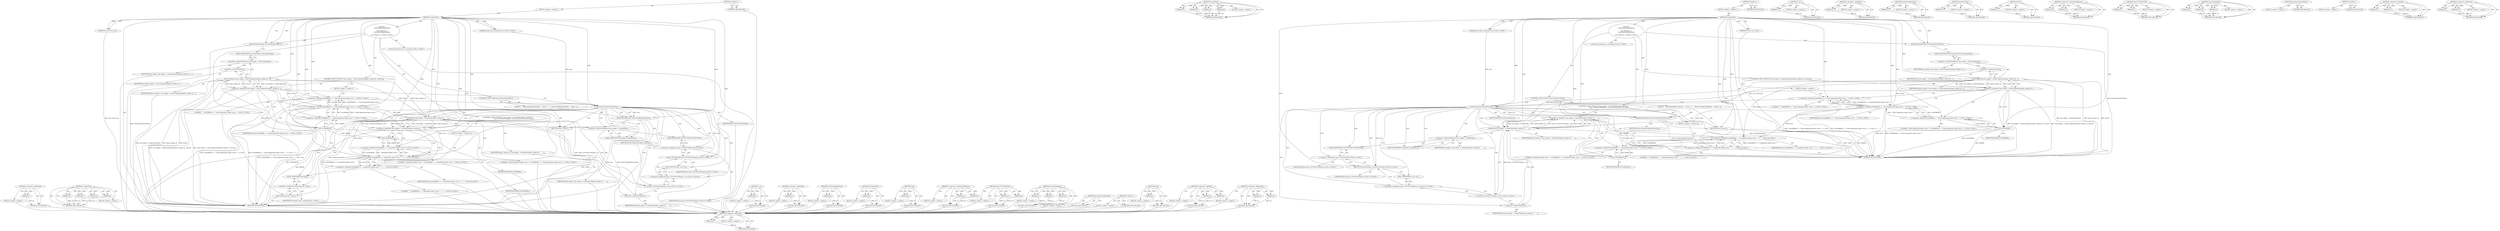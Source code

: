 digraph "&lt;operator&gt;.fieldAccess" {
vulnerable_110 [label=<(METHOD,&lt;operator&gt;.addressOf)>];
vulnerable_111 [label=<(PARAM,p1)>];
vulnerable_112 [label=<(BLOCK,&lt;empty&gt;,&lt;empty&gt;)>];
vulnerable_113 [label=<(METHOD_RETURN,ANY)>];
vulnerable_131 [label=<(METHOD,CommitText)>];
vulnerable_132 [label=<(PARAM,p1)>];
vulnerable_133 [label=<(PARAM,p2)>];
vulnerable_134 [label=<(PARAM,p3)>];
vulnerable_135 [label=<(PARAM,p4)>];
vulnerable_136 [label=<(BLOCK,&lt;empty&gt;,&lt;empty&gt;)>];
vulnerable_137 [label=<(METHOD_RETURN,ANY)>];
vulnerable_6 [label=<(METHOD,&lt;global&gt;)<SUB>1</SUB>>];
vulnerable_7 [label=<(BLOCK,&lt;empty&gt;,&lt;empty&gt;)<SUB>1</SUB>>];
vulnerable_8 [label=<(METHOD,CommitText)<SUB>1</SUB>>];
vulnerable_9 [label="<(PARAM,const base::string16&amp; text)<SUB>1</SUB>>"];
vulnerable_10 [label=<(PARAM,int new_cursor_pos)<SUB>2</SUB>>];
vulnerable_11 [label="<(BLOCK,{
  StartStateUpdateTimer();

  std::string err...,{
  StartStateUpdateTimer();

  std::string err...)<SUB>2</SUB>>"];
vulnerable_12 [label=<(StartStateUpdateTimer,StartStateUpdateTimer())<SUB>3</SUB>>];
vulnerable_13 [label="<(LOCAL,std.string error: std.string)<SUB>5</SUB>>"];
vulnerable_14 [label=<(CONTROL_STRUCTURE,IF,if (!ime_engine_-&gt;ClearComposition(input_context_id_, &amp;error)))<SUB>6</SUB>>];
vulnerable_15 [label=<(&lt;operator&gt;.logicalNot,!ime_engine_-&gt;ClearComposition(input_context_id...)<SUB>6</SUB>>];
vulnerable_16 [label=<(ClearComposition,ime_engine_-&gt;ClearComposition(input_context_id_...)<SUB>6</SUB>>];
vulnerable_17 [label=<(&lt;operator&gt;.indirectFieldAccess,ime_engine_-&gt;ClearComposition)<SUB>6</SUB>>];
vulnerable_18 [label=<(IDENTIFIER,ime_engine_,ime_engine_-&gt;ClearComposition(input_context_id_...)<SUB>6</SUB>>];
vulnerable_19 [label=<(FIELD_IDENTIFIER,ClearComposition,ClearComposition)<SUB>6</SUB>>];
vulnerable_20 [label=<(IDENTIFIER,input_context_id_,ime_engine_-&gt;ClearComposition(input_context_id_...)<SUB>6</SUB>>];
vulnerable_21 [label=<(&lt;operator&gt;.addressOf,&amp;error)<SUB>6</SUB>>];
vulnerable_22 [label=<(IDENTIFIER,error,ime_engine_-&gt;ClearComposition(input_context_id_...)<SUB>6</SUB>>];
vulnerable_23 [label=<(BLOCK,&lt;empty&gt;,&lt;empty&gt;)<SUB>7</SUB>>];
vulnerable_24 [label="<(&lt;operator&gt;.shiftLeft,LOG(ERROR) &lt;&lt; &quot;ClearComposition failed: error=\...)<SUB>7</SUB>>"];
vulnerable_25 [label="<(&lt;operator&gt;.shiftLeft,LOG(ERROR) &lt;&lt; &quot;ClearComposition failed: error=\...)<SUB>7</SUB>>"];
vulnerable_26 [label="<(&lt;operator&gt;.shiftLeft,LOG(ERROR) &lt;&lt; &quot;ClearComposition failed: error=\&quot;&quot;)<SUB>7</SUB>>"];
vulnerable_27 [label=<(LOG,LOG(ERROR))<SUB>7</SUB>>];
vulnerable_28 [label=<(IDENTIFIER,ERROR,LOG(ERROR))<SUB>7</SUB>>];
vulnerable_29 [label="<(LITERAL,&quot;ClearComposition failed: error=\&quot;&quot;,LOG(ERROR) &lt;&lt; &quot;ClearComposition failed: error=\&quot;&quot;)<SUB>7</SUB>>"];
vulnerable_30 [label="<(IDENTIFIER,error,LOG(ERROR) &lt;&lt; &quot;ClearComposition failed: error=\...)<SUB>7</SUB>>"];
vulnerable_31 [label="<(LITERAL,&quot;\&quot;&quot;,LOG(ERROR) &lt;&lt; &quot;ClearComposition failed: error=\...)<SUB>7</SUB>>"];
vulnerable_32 [label=<(CONTROL_STRUCTURE,IF,if (IsControlChar(text)))<SUB>9</SUB>>];
vulnerable_33 [label=<(IsControlChar,IsControlChar(text))<SUB>9</SUB>>];
vulnerable_34 [label=<(IDENTIFIER,text,IsControlChar(text))<SUB>9</SUB>>];
vulnerable_35 [label=<(BLOCK,{
    SendControlKeyEvent(text);
    return;
  },{
    SendControlKeyEvent(text);
    return;
  })<SUB>9</SUB>>];
vulnerable_36 [label=<(SendControlKeyEvent,SendControlKeyEvent(text))<SUB>10</SUB>>];
vulnerable_37 [label=<(IDENTIFIER,text,SendControlKeyEvent(text))<SUB>10</SUB>>];
vulnerable_38 [label=<(RETURN,return;,return;)<SUB>11</SUB>>];
vulnerable_39 [label="<(CONTROL_STRUCTURE,IF,if (!ime_engine_-&gt;CommitText(input_context_id_,
                                base::UTF16ToUTF8(text).c_str(), &amp;error)))<SUB>14</SUB>>"];
vulnerable_40 [label=<(&lt;operator&gt;.logicalNot,!ime_engine_-&gt;CommitText(input_context_id_,
   ...)<SUB>14</SUB>>];
vulnerable_41 [label=<(CommitText,ime_engine_-&gt;CommitText(input_context_id_,
    ...)<SUB>14</SUB>>];
vulnerable_42 [label=<(&lt;operator&gt;.indirectFieldAccess,ime_engine_-&gt;CommitText)<SUB>14</SUB>>];
vulnerable_43 [label=<(IDENTIFIER,ime_engine_,ime_engine_-&gt;CommitText(input_context_id_,
    ...)<SUB>14</SUB>>];
vulnerable_44 [label=<(FIELD_IDENTIFIER,CommitText,CommitText)<SUB>14</SUB>>];
vulnerable_45 [label=<(IDENTIFIER,input_context_id_,ime_engine_-&gt;CommitText(input_context_id_,
    ...)<SUB>14</SUB>>];
vulnerable_46 [label="<(c_str,base::UTF16ToUTF8(text).c_str())<SUB>15</SUB>>"];
vulnerable_47 [label="<(&lt;operator&gt;.fieldAccess,base::UTF16ToUTF8(text).c_str)<SUB>15</SUB>>"];
vulnerable_48 [label="<(base.UTF16ToUTF8,base::UTF16ToUTF8(text))<SUB>15</SUB>>"];
vulnerable_49 [label="<(&lt;operator&gt;.fieldAccess,base::UTF16ToUTF8)<SUB>15</SUB>>"];
vulnerable_50 [label="<(IDENTIFIER,base,base::UTF16ToUTF8(text))<SUB>15</SUB>>"];
vulnerable_51 [label=<(FIELD_IDENTIFIER,UTF16ToUTF8,UTF16ToUTF8)<SUB>15</SUB>>];
vulnerable_52 [label="<(IDENTIFIER,text,base::UTF16ToUTF8(text))<SUB>15</SUB>>"];
vulnerable_53 [label=<(FIELD_IDENTIFIER,c_str,c_str)<SUB>15</SUB>>];
vulnerable_54 [label=<(&lt;operator&gt;.addressOf,&amp;error)<SUB>15</SUB>>];
vulnerable_55 [label=<(IDENTIFIER,error,ime_engine_-&gt;CommitText(input_context_id_,
    ...)<SUB>15</SUB>>];
vulnerable_56 [label=<(BLOCK,&lt;empty&gt;,&lt;empty&gt;)<SUB>16</SUB>>];
vulnerable_57 [label="<(&lt;operator&gt;.shiftLeft,LOG(ERROR) &lt;&lt; &quot;CommitText failed: error=\&quot;&quot; &lt;&lt; ...)<SUB>16</SUB>>"];
vulnerable_58 [label="<(&lt;operator&gt;.shiftLeft,LOG(ERROR) &lt;&lt; &quot;CommitText failed: error=\&quot;&quot; &lt;&lt; ...)<SUB>16</SUB>>"];
vulnerable_59 [label="<(&lt;operator&gt;.shiftLeft,LOG(ERROR) &lt;&lt; &quot;CommitText failed: error=\&quot;&quot;)<SUB>16</SUB>>"];
vulnerable_60 [label=<(LOG,LOG(ERROR))<SUB>16</SUB>>];
vulnerable_61 [label=<(IDENTIFIER,ERROR,LOG(ERROR))<SUB>16</SUB>>];
vulnerable_62 [label="<(LITERAL,&quot;CommitText failed: error=\&quot;&quot;,LOG(ERROR) &lt;&lt; &quot;CommitText failed: error=\&quot;&quot;)<SUB>16</SUB>>"];
vulnerable_63 [label="<(IDENTIFIER,error,LOG(ERROR) &lt;&lt; &quot;CommitText failed: error=\&quot;&quot; &lt;&lt; ...)<SUB>16</SUB>>"];
vulnerable_64 [label="<(LITERAL,&quot;\&quot;&quot;,LOG(ERROR) &lt;&lt; &quot;CommitText failed: error=\&quot;&quot; &lt;&lt; ...)<SUB>16</SUB>>"];
vulnerable_65 [label=<(METHOD_RETURN,void)<SUB>1</SUB>>];
vulnerable_67 [label=<(METHOD_RETURN,ANY)<SUB>1</SUB>>];
vulnerable_138 [label=<(METHOD,c_str)>];
vulnerable_139 [label=<(PARAM,p1)>];
vulnerable_140 [label=<(BLOCK,&lt;empty&gt;,&lt;empty&gt;)>];
vulnerable_141 [label=<(METHOD_RETURN,ANY)>];
vulnerable_95 [label=<(METHOD,&lt;operator&gt;.logicalNot)>];
vulnerable_96 [label=<(PARAM,p1)>];
vulnerable_97 [label=<(BLOCK,&lt;empty&gt;,&lt;empty&gt;)>];
vulnerable_98 [label=<(METHOD_RETURN,ANY)>];
vulnerable_127 [label=<(METHOD,SendControlKeyEvent)>];
vulnerable_128 [label=<(PARAM,p1)>];
vulnerable_129 [label=<(BLOCK,&lt;empty&gt;,&lt;empty&gt;)>];
vulnerable_130 [label=<(METHOD_RETURN,ANY)>];
vulnerable_123 [label=<(METHOD,IsControlChar)>];
vulnerable_124 [label=<(PARAM,p1)>];
vulnerable_125 [label=<(BLOCK,&lt;empty&gt;,&lt;empty&gt;)>];
vulnerable_126 [label=<(METHOD_RETURN,ANY)>];
vulnerable_119 [label=<(METHOD,LOG)>];
vulnerable_120 [label=<(PARAM,p1)>];
vulnerable_121 [label=<(BLOCK,&lt;empty&gt;,&lt;empty&gt;)>];
vulnerable_122 [label=<(METHOD_RETURN,ANY)>];
vulnerable_105 [label=<(METHOD,&lt;operator&gt;.indirectFieldAccess)>];
vulnerable_106 [label=<(PARAM,p1)>];
vulnerable_107 [label=<(PARAM,p2)>];
vulnerable_108 [label=<(BLOCK,&lt;empty&gt;,&lt;empty&gt;)>];
vulnerable_109 [label=<(METHOD_RETURN,ANY)>];
vulnerable_147 [label=<(METHOD,base.UTF16ToUTF8)>];
vulnerable_148 [label=<(PARAM,p1)>];
vulnerable_149 [label=<(PARAM,p2)>];
vulnerable_150 [label=<(BLOCK,&lt;empty&gt;,&lt;empty&gt;)>];
vulnerable_151 [label=<(METHOD_RETURN,ANY)>];
vulnerable_99 [label=<(METHOD,ClearComposition)>];
vulnerable_100 [label=<(PARAM,p1)>];
vulnerable_101 [label=<(PARAM,p2)>];
vulnerable_102 [label=<(PARAM,p3)>];
vulnerable_103 [label=<(BLOCK,&lt;empty&gt;,&lt;empty&gt;)>];
vulnerable_104 [label=<(METHOD_RETURN,ANY)>];
vulnerable_92 [label=<(METHOD,StartStateUpdateTimer)>];
vulnerable_93 [label=<(BLOCK,&lt;empty&gt;,&lt;empty&gt;)>];
vulnerable_94 [label=<(METHOD_RETURN,ANY)>];
vulnerable_86 [label=<(METHOD,&lt;global&gt;)<SUB>1</SUB>>];
vulnerable_87 [label=<(BLOCK,&lt;empty&gt;,&lt;empty&gt;)>];
vulnerable_88 [label=<(METHOD_RETURN,ANY)>];
vulnerable_114 [label=<(METHOD,&lt;operator&gt;.shiftLeft)>];
vulnerable_115 [label=<(PARAM,p1)>];
vulnerable_116 [label=<(PARAM,p2)>];
vulnerable_117 [label=<(BLOCK,&lt;empty&gt;,&lt;empty&gt;)>];
vulnerable_118 [label=<(METHOD_RETURN,ANY)>];
vulnerable_142 [label=<(METHOD,&lt;operator&gt;.fieldAccess)>];
vulnerable_143 [label=<(PARAM,p1)>];
vulnerable_144 [label=<(PARAM,p2)>];
vulnerable_145 [label=<(BLOCK,&lt;empty&gt;,&lt;empty&gt;)>];
vulnerable_146 [label=<(METHOD_RETURN,ANY)>];
fixed_114 [label=<(METHOD,&lt;operator&gt;.addressOf)>];
fixed_115 [label=<(PARAM,p1)>];
fixed_116 [label=<(BLOCK,&lt;empty&gt;,&lt;empty&gt;)>];
fixed_117 [label=<(METHOD_RETURN,ANY)>];
fixed_135 [label=<(METHOD,CommitText)>];
fixed_136 [label=<(PARAM,p1)>];
fixed_137 [label=<(PARAM,p2)>];
fixed_138 [label=<(PARAM,p3)>];
fixed_139 [label=<(PARAM,p4)>];
fixed_140 [label=<(BLOCK,&lt;empty&gt;,&lt;empty&gt;)>];
fixed_141 [label=<(METHOD_RETURN,ANY)>];
fixed_6 [label=<(METHOD,&lt;global&gt;)<SUB>1</SUB>>];
fixed_7 [label=<(BLOCK,&lt;empty&gt;,&lt;empty&gt;)<SUB>1</SUB>>];
fixed_8 [label=<(METHOD,CommitText)<SUB>1</SUB>>];
fixed_9 [label="<(PARAM,const base::string16&amp; text)<SUB>1</SUB>>"];
fixed_10 [label=<(PARAM,int new_cursor_pos)<SUB>2</SUB>>];
fixed_11 [label="<(BLOCK,{
  StartStateUpdateTimer();

  std::string err...,{
  StartStateUpdateTimer();

  std::string err...)<SUB>2</SUB>>"];
fixed_12 [label=<(StartStateUpdateTimer,StartStateUpdateTimer())<SUB>3</SUB>>];
fixed_13 [label="<(LOCAL,std.string error: std.string)<SUB>5</SUB>>"];
fixed_14 [label=<(CONTROL_STRUCTURE,IF,if (!ime_engine_-&gt;ClearComposition(input_context_id_, &amp;error)))<SUB>6</SUB>>];
fixed_15 [label=<(&lt;operator&gt;.logicalNot,!ime_engine_-&gt;ClearComposition(input_context_id...)<SUB>6</SUB>>];
fixed_16 [label=<(ClearComposition,ime_engine_-&gt;ClearComposition(input_context_id_...)<SUB>6</SUB>>];
fixed_17 [label=<(&lt;operator&gt;.indirectFieldAccess,ime_engine_-&gt;ClearComposition)<SUB>6</SUB>>];
fixed_18 [label=<(IDENTIFIER,ime_engine_,ime_engine_-&gt;ClearComposition(input_context_id_...)<SUB>6</SUB>>];
fixed_19 [label=<(FIELD_IDENTIFIER,ClearComposition,ClearComposition)<SUB>6</SUB>>];
fixed_20 [label=<(IDENTIFIER,input_context_id_,ime_engine_-&gt;ClearComposition(input_context_id_...)<SUB>6</SUB>>];
fixed_21 [label=<(&lt;operator&gt;.addressOf,&amp;error)<SUB>6</SUB>>];
fixed_22 [label=<(IDENTIFIER,error,ime_engine_-&gt;ClearComposition(input_context_id_...)<SUB>6</SUB>>];
fixed_23 [label=<(BLOCK,&lt;empty&gt;,&lt;empty&gt;)<SUB>7</SUB>>];
fixed_24 [label="<(&lt;operator&gt;.shiftLeft,LOG(ERROR) &lt;&lt; &quot;ClearComposition failed: error=\...)<SUB>7</SUB>>"];
fixed_25 [label="<(&lt;operator&gt;.shiftLeft,LOG(ERROR) &lt;&lt; &quot;ClearComposition failed: error=\...)<SUB>7</SUB>>"];
fixed_26 [label="<(&lt;operator&gt;.shiftLeft,LOG(ERROR) &lt;&lt; &quot;ClearComposition failed: error=\&quot;&quot;)<SUB>7</SUB>>"];
fixed_27 [label=<(LOG,LOG(ERROR))<SUB>7</SUB>>];
fixed_28 [label=<(IDENTIFIER,ERROR,LOG(ERROR))<SUB>7</SUB>>];
fixed_29 [label="<(LITERAL,&quot;ClearComposition failed: error=\&quot;&quot;,LOG(ERROR) &lt;&lt; &quot;ClearComposition failed: error=\&quot;&quot;)<SUB>7</SUB>>"];
fixed_30 [label="<(IDENTIFIER,error,LOG(ERROR) &lt;&lt; &quot;ClearComposition failed: error=\...)<SUB>7</SUB>>"];
fixed_31 [label="<(LITERAL,&quot;\&quot;&quot;,LOG(ERROR) &lt;&lt; &quot;ClearComposition failed: error=\...)<SUB>7</SUB>>"];
fixed_32 [label=<(CONTROL_STRUCTURE,IF,if (IsControlChar(text)))<SUB>9</SUB>>];
fixed_33 [label=<(IsControlChar,IsControlChar(text))<SUB>9</SUB>>];
fixed_34 [label=<(IDENTIFIER,text,IsControlChar(text))<SUB>9</SUB>>];
fixed_35 [label=<(BLOCK,{
    SendControlKeyEvent(text);
    return;
  },{
    SendControlKeyEvent(text);
    return;
  })<SUB>9</SUB>>];
fixed_36 [label=<(SendControlKeyEvent,SendControlKeyEvent(text))<SUB>10</SUB>>];
fixed_37 [label=<(IDENTIFIER,text,SendControlKeyEvent(text))<SUB>10</SUB>>];
fixed_38 [label=<(RETURN,return;,return;)<SUB>11</SUB>>];
fixed_39 [label="<(CONTROL_STRUCTURE,IF,if (!ime_engine_-&gt;CommitText(input_context_id_,
                                base::UTF16ToUTF8(text).c_str(), &amp;error)))<SUB>14</SUB>>"];
fixed_40 [label=<(&lt;operator&gt;.logicalNot,!ime_engine_-&gt;CommitText(input_context_id_,
   ...)<SUB>14</SUB>>];
fixed_41 [label=<(CommitText,ime_engine_-&gt;CommitText(input_context_id_,
    ...)<SUB>14</SUB>>];
fixed_42 [label=<(&lt;operator&gt;.indirectFieldAccess,ime_engine_-&gt;CommitText)<SUB>14</SUB>>];
fixed_43 [label=<(IDENTIFIER,ime_engine_,ime_engine_-&gt;CommitText(input_context_id_,
    ...)<SUB>14</SUB>>];
fixed_44 [label=<(FIELD_IDENTIFIER,CommitText,CommitText)<SUB>14</SUB>>];
fixed_45 [label=<(IDENTIFIER,input_context_id_,ime_engine_-&gt;CommitText(input_context_id_,
    ...)<SUB>14</SUB>>];
fixed_46 [label="<(c_str,base::UTF16ToUTF8(text).c_str())<SUB>15</SUB>>"];
fixed_47 [label="<(&lt;operator&gt;.fieldAccess,base::UTF16ToUTF8(text).c_str)<SUB>15</SUB>>"];
fixed_48 [label="<(base.UTF16ToUTF8,base::UTF16ToUTF8(text))<SUB>15</SUB>>"];
fixed_49 [label="<(&lt;operator&gt;.fieldAccess,base::UTF16ToUTF8)<SUB>15</SUB>>"];
fixed_50 [label="<(IDENTIFIER,base,base::UTF16ToUTF8(text))<SUB>15</SUB>>"];
fixed_51 [label=<(FIELD_IDENTIFIER,UTF16ToUTF8,UTF16ToUTF8)<SUB>15</SUB>>];
fixed_52 [label="<(IDENTIFIER,text,base::UTF16ToUTF8(text))<SUB>15</SUB>>"];
fixed_53 [label=<(FIELD_IDENTIFIER,c_str,c_str)<SUB>15</SUB>>];
fixed_54 [label=<(&lt;operator&gt;.addressOf,&amp;error)<SUB>15</SUB>>];
fixed_55 [label=<(IDENTIFIER,error,ime_engine_-&gt;CommitText(input_context_id_,
    ...)<SUB>15</SUB>>];
fixed_56 [label=<(BLOCK,&lt;empty&gt;,&lt;empty&gt;)<SUB>16</SUB>>];
fixed_57 [label="<(&lt;operator&gt;.shiftLeft,LOG(ERROR) &lt;&lt; &quot;CommitText failed: error=\&quot;&quot; &lt;&lt; ...)<SUB>16</SUB>>"];
fixed_58 [label="<(&lt;operator&gt;.shiftLeft,LOG(ERROR) &lt;&lt; &quot;CommitText failed: error=\&quot;&quot; &lt;&lt; ...)<SUB>16</SUB>>"];
fixed_59 [label="<(&lt;operator&gt;.shiftLeft,LOG(ERROR) &lt;&lt; &quot;CommitText failed: error=\&quot;&quot;)<SUB>16</SUB>>"];
fixed_60 [label=<(LOG,LOG(ERROR))<SUB>16</SUB>>];
fixed_61 [label=<(IDENTIFIER,ERROR,LOG(ERROR))<SUB>16</SUB>>];
fixed_62 [label="<(LITERAL,&quot;CommitText failed: error=\&quot;&quot;,LOG(ERROR) &lt;&lt; &quot;CommitText failed: error=\&quot;&quot;)<SUB>16</SUB>>"];
fixed_63 [label="<(IDENTIFIER,error,LOG(ERROR) &lt;&lt; &quot;CommitText failed: error=\&quot;&quot; &lt;&lt; ...)<SUB>16</SUB>>"];
fixed_64 [label="<(LITERAL,&quot;\&quot;&quot;,LOG(ERROR) &lt;&lt; &quot;CommitText failed: error=\&quot;&quot; &lt;&lt; ...)<SUB>16</SUB>>"];
fixed_65 [label=<(clear,composing_text_.clear())<SUB>17</SUB>>];
fixed_66 [label=<(&lt;operator&gt;.fieldAccess,composing_text_.clear)<SUB>17</SUB>>];
fixed_67 [label=<(IDENTIFIER,composing_text_,composing_text_.clear())<SUB>17</SUB>>];
fixed_68 [label=<(FIELD_IDENTIFIER,clear,clear)<SUB>17</SUB>>];
fixed_69 [label=<(METHOD_RETURN,void)<SUB>1</SUB>>];
fixed_71 [label=<(METHOD_RETURN,ANY)<SUB>1</SUB>>];
fixed_142 [label=<(METHOD,c_str)>];
fixed_143 [label=<(PARAM,p1)>];
fixed_144 [label=<(BLOCK,&lt;empty&gt;,&lt;empty&gt;)>];
fixed_145 [label=<(METHOD_RETURN,ANY)>];
fixed_99 [label=<(METHOD,&lt;operator&gt;.logicalNot)>];
fixed_100 [label=<(PARAM,p1)>];
fixed_101 [label=<(BLOCK,&lt;empty&gt;,&lt;empty&gt;)>];
fixed_102 [label=<(METHOD_RETURN,ANY)>];
fixed_131 [label=<(METHOD,SendControlKeyEvent)>];
fixed_132 [label=<(PARAM,p1)>];
fixed_133 [label=<(BLOCK,&lt;empty&gt;,&lt;empty&gt;)>];
fixed_134 [label=<(METHOD_RETURN,ANY)>];
fixed_127 [label=<(METHOD,IsControlChar)>];
fixed_128 [label=<(PARAM,p1)>];
fixed_129 [label=<(BLOCK,&lt;empty&gt;,&lt;empty&gt;)>];
fixed_130 [label=<(METHOD_RETURN,ANY)>];
fixed_123 [label=<(METHOD,LOG)>];
fixed_124 [label=<(PARAM,p1)>];
fixed_125 [label=<(BLOCK,&lt;empty&gt;,&lt;empty&gt;)>];
fixed_126 [label=<(METHOD_RETURN,ANY)>];
fixed_109 [label=<(METHOD,&lt;operator&gt;.indirectFieldAccess)>];
fixed_110 [label=<(PARAM,p1)>];
fixed_111 [label=<(PARAM,p2)>];
fixed_112 [label=<(BLOCK,&lt;empty&gt;,&lt;empty&gt;)>];
fixed_113 [label=<(METHOD_RETURN,ANY)>];
fixed_151 [label=<(METHOD,base.UTF16ToUTF8)>];
fixed_152 [label=<(PARAM,p1)>];
fixed_153 [label=<(PARAM,p2)>];
fixed_154 [label=<(BLOCK,&lt;empty&gt;,&lt;empty&gt;)>];
fixed_155 [label=<(METHOD_RETURN,ANY)>];
fixed_103 [label=<(METHOD,ClearComposition)>];
fixed_104 [label=<(PARAM,p1)>];
fixed_105 [label=<(PARAM,p2)>];
fixed_106 [label=<(PARAM,p3)>];
fixed_107 [label=<(BLOCK,&lt;empty&gt;,&lt;empty&gt;)>];
fixed_108 [label=<(METHOD_RETURN,ANY)>];
fixed_96 [label=<(METHOD,StartStateUpdateTimer)>];
fixed_97 [label=<(BLOCK,&lt;empty&gt;,&lt;empty&gt;)>];
fixed_98 [label=<(METHOD_RETURN,ANY)>];
fixed_90 [label=<(METHOD,&lt;global&gt;)<SUB>1</SUB>>];
fixed_91 [label=<(BLOCK,&lt;empty&gt;,&lt;empty&gt;)>];
fixed_92 [label=<(METHOD_RETURN,ANY)>];
fixed_156 [label=<(METHOD,clear)>];
fixed_157 [label=<(PARAM,p1)>];
fixed_158 [label=<(BLOCK,&lt;empty&gt;,&lt;empty&gt;)>];
fixed_159 [label=<(METHOD_RETURN,ANY)>];
fixed_118 [label=<(METHOD,&lt;operator&gt;.shiftLeft)>];
fixed_119 [label=<(PARAM,p1)>];
fixed_120 [label=<(PARAM,p2)>];
fixed_121 [label=<(BLOCK,&lt;empty&gt;,&lt;empty&gt;)>];
fixed_122 [label=<(METHOD_RETURN,ANY)>];
fixed_146 [label=<(METHOD,&lt;operator&gt;.fieldAccess)>];
fixed_147 [label=<(PARAM,p1)>];
fixed_148 [label=<(PARAM,p2)>];
fixed_149 [label=<(BLOCK,&lt;empty&gt;,&lt;empty&gt;)>];
fixed_150 [label=<(METHOD_RETURN,ANY)>];
vulnerable_110 -> vulnerable_111  [key=0, label="AST: "];
vulnerable_110 -> vulnerable_111  [key=1, label="DDG: "];
vulnerable_110 -> vulnerable_112  [key=0, label="AST: "];
vulnerable_110 -> vulnerable_113  [key=0, label="AST: "];
vulnerable_110 -> vulnerable_113  [key=1, label="CFG: "];
vulnerable_111 -> vulnerable_113  [key=0, label="DDG: p1"];
vulnerable_131 -> vulnerable_132  [key=0, label="AST: "];
vulnerable_131 -> vulnerable_132  [key=1, label="DDG: "];
vulnerable_131 -> vulnerable_136  [key=0, label="AST: "];
vulnerable_131 -> vulnerable_133  [key=0, label="AST: "];
vulnerable_131 -> vulnerable_133  [key=1, label="DDG: "];
vulnerable_131 -> vulnerable_137  [key=0, label="AST: "];
vulnerable_131 -> vulnerable_137  [key=1, label="CFG: "];
vulnerable_131 -> vulnerable_134  [key=0, label="AST: "];
vulnerable_131 -> vulnerable_134  [key=1, label="DDG: "];
vulnerable_131 -> vulnerable_135  [key=0, label="AST: "];
vulnerable_131 -> vulnerable_135  [key=1, label="DDG: "];
vulnerable_132 -> vulnerable_137  [key=0, label="DDG: p1"];
vulnerable_133 -> vulnerable_137  [key=0, label="DDG: p2"];
vulnerable_134 -> vulnerable_137  [key=0, label="DDG: p3"];
vulnerable_135 -> vulnerable_137  [key=0, label="DDG: p4"];
vulnerable_6 -> vulnerable_7  [key=0, label="AST: "];
vulnerable_6 -> vulnerable_67  [key=0, label="AST: "];
vulnerable_6 -> vulnerable_67  [key=1, label="CFG: "];
vulnerable_7 -> vulnerable_8  [key=0, label="AST: "];
vulnerable_8 -> vulnerable_9  [key=0, label="AST: "];
vulnerable_8 -> vulnerable_9  [key=1, label="DDG: "];
vulnerable_8 -> vulnerable_10  [key=0, label="AST: "];
vulnerable_8 -> vulnerable_10  [key=1, label="DDG: "];
vulnerable_8 -> vulnerable_11  [key=0, label="AST: "];
vulnerable_8 -> vulnerable_65  [key=0, label="AST: "];
vulnerable_8 -> vulnerable_12  [key=0, label="CFG: "];
vulnerable_8 -> vulnerable_12  [key=1, label="DDG: "];
vulnerable_8 -> vulnerable_33  [key=0, label="DDG: "];
vulnerable_8 -> vulnerable_38  [key=0, label="DDG: "];
vulnerable_8 -> vulnerable_16  [key=0, label="DDG: "];
vulnerable_8 -> vulnerable_24  [key=0, label="DDG: "];
vulnerable_8 -> vulnerable_36  [key=0, label="DDG: "];
vulnerable_8 -> vulnerable_41  [key=0, label="DDG: "];
vulnerable_8 -> vulnerable_57  [key=0, label="DDG: "];
vulnerable_8 -> vulnerable_25  [key=0, label="DDG: "];
vulnerable_8 -> vulnerable_58  [key=0, label="DDG: "];
vulnerable_8 -> vulnerable_26  [key=0, label="DDG: "];
vulnerable_8 -> vulnerable_59  [key=0, label="DDG: "];
vulnerable_8 -> vulnerable_27  [key=0, label="DDG: "];
vulnerable_8 -> vulnerable_48  [key=0, label="DDG: "];
vulnerable_8 -> vulnerable_60  [key=0, label="DDG: "];
vulnerable_9 -> vulnerable_33  [key=0, label="DDG: text"];
vulnerable_10 -> vulnerable_65  [key=0, label="DDG: new_cursor_pos"];
vulnerable_11 -> vulnerable_12  [key=0, label="AST: "];
vulnerable_11 -> vulnerable_13  [key=0, label="AST: "];
vulnerable_11 -> vulnerable_14  [key=0, label="AST: "];
vulnerable_11 -> vulnerable_32  [key=0, label="AST: "];
vulnerable_11 -> vulnerable_39  [key=0, label="AST: "];
vulnerable_12 -> vulnerable_19  [key=0, label="CFG: "];
vulnerable_12 -> vulnerable_65  [key=0, label="DDG: StartStateUpdateTimer()"];
vulnerable_14 -> vulnerable_15  [key=0, label="AST: "];
vulnerable_14 -> vulnerable_23  [key=0, label="AST: "];
vulnerable_15 -> vulnerable_16  [key=0, label="AST: "];
vulnerable_15 -> vulnerable_27  [key=0, label="CFG: "];
vulnerable_15 -> vulnerable_27  [key=1, label="CDG: "];
vulnerable_15 -> vulnerable_33  [key=0, label="CFG: "];
vulnerable_15 -> vulnerable_65  [key=0, label="DDG: ime_engine_-&gt;ClearComposition(input_context_id_, &amp;error)"];
vulnerable_15 -> vulnerable_65  [key=1, label="DDG: !ime_engine_-&gt;ClearComposition(input_context_id_, &amp;error)"];
vulnerable_15 -> vulnerable_24  [key=0, label="CDG: "];
vulnerable_15 -> vulnerable_26  [key=0, label="CDG: "];
vulnerable_15 -> vulnerable_25  [key=0, label="CDG: "];
vulnerable_16 -> vulnerable_17  [key=0, label="AST: "];
vulnerable_16 -> vulnerable_20  [key=0, label="AST: "];
vulnerable_16 -> vulnerable_21  [key=0, label="AST: "];
vulnerable_16 -> vulnerable_15  [key=0, label="CFG: "];
vulnerable_16 -> vulnerable_15  [key=1, label="DDG: ime_engine_-&gt;ClearComposition"];
vulnerable_16 -> vulnerable_15  [key=2, label="DDG: input_context_id_"];
vulnerable_16 -> vulnerable_15  [key=3, label="DDG: &amp;error"];
vulnerable_16 -> vulnerable_65  [key=0, label="DDG: ime_engine_-&gt;ClearComposition"];
vulnerable_16 -> vulnerable_65  [key=1, label="DDG: input_context_id_"];
vulnerable_16 -> vulnerable_65  [key=2, label="DDG: &amp;error"];
vulnerable_16 -> vulnerable_41  [key=0, label="DDG: input_context_id_"];
vulnerable_16 -> vulnerable_41  [key=1, label="DDG: &amp;error"];
vulnerable_16 -> vulnerable_25  [key=0, label="DDG: &amp;error"];
vulnerable_16 -> vulnerable_58  [key=0, label="DDG: &amp;error"];
vulnerable_17 -> vulnerable_18  [key=0, label="AST: "];
vulnerable_17 -> vulnerable_19  [key=0, label="AST: "];
vulnerable_17 -> vulnerable_21  [key=0, label="CFG: "];
vulnerable_19 -> vulnerable_17  [key=0, label="CFG: "];
vulnerable_21 -> vulnerable_22  [key=0, label="AST: "];
vulnerable_21 -> vulnerable_16  [key=0, label="CFG: "];
vulnerable_23 -> vulnerable_24  [key=0, label="AST: "];
vulnerable_24 -> vulnerable_25  [key=0, label="AST: "];
vulnerable_24 -> vulnerable_31  [key=0, label="AST: "];
vulnerable_24 -> vulnerable_33  [key=0, label="CFG: "];
vulnerable_24 -> vulnerable_65  [key=0, label="DDG: LOG(ERROR) &lt;&lt; &quot;ClearComposition failed: error=\&quot;&quot; &lt;&lt; error"];
vulnerable_24 -> vulnerable_65  [key=1, label="DDG: LOG(ERROR) &lt;&lt; &quot;ClearComposition failed: error=\&quot;&quot; &lt;&lt; error &lt;&lt; &quot;\&quot;&quot;"];
vulnerable_25 -> vulnerable_26  [key=0, label="AST: "];
vulnerable_25 -> vulnerable_30  [key=0, label="AST: "];
vulnerable_25 -> vulnerable_24  [key=0, label="CFG: "];
vulnerable_25 -> vulnerable_24  [key=1, label="DDG: LOG(ERROR) &lt;&lt; &quot;ClearComposition failed: error=\&quot;&quot;"];
vulnerable_25 -> vulnerable_24  [key=2, label="DDG: error"];
vulnerable_25 -> vulnerable_65  [key=0, label="DDG: LOG(ERROR) &lt;&lt; &quot;ClearComposition failed: error=\&quot;&quot;"];
vulnerable_25 -> vulnerable_65  [key=1, label="DDG: error"];
vulnerable_25 -> vulnerable_41  [key=0, label="DDG: error"];
vulnerable_25 -> vulnerable_58  [key=0, label="DDG: error"];
vulnerable_26 -> vulnerable_27  [key=0, label="AST: "];
vulnerable_26 -> vulnerable_29  [key=0, label="AST: "];
vulnerable_26 -> vulnerable_25  [key=0, label="CFG: "];
vulnerable_26 -> vulnerable_25  [key=1, label="DDG: LOG(ERROR)"];
vulnerable_26 -> vulnerable_25  [key=2, label="DDG: &quot;ClearComposition failed: error=\&quot;&quot;"];
vulnerable_26 -> vulnerable_65  [key=0, label="DDG: LOG(ERROR)"];
vulnerable_27 -> vulnerable_28  [key=0, label="AST: "];
vulnerable_27 -> vulnerable_26  [key=0, label="CFG: "];
vulnerable_27 -> vulnerable_26  [key=1, label="DDG: ERROR"];
vulnerable_27 -> vulnerable_65  [key=0, label="DDG: ERROR"];
vulnerable_27 -> vulnerable_60  [key=0, label="DDG: ERROR"];
vulnerable_32 -> vulnerable_33  [key=0, label="AST: "];
vulnerable_32 -> vulnerable_35  [key=0, label="AST: "];
vulnerable_33 -> vulnerable_34  [key=0, label="AST: "];
vulnerable_33 -> vulnerable_36  [key=0, label="CFG: "];
vulnerable_33 -> vulnerable_36  [key=1, label="DDG: text"];
vulnerable_33 -> vulnerable_36  [key=2, label="CDG: "];
vulnerable_33 -> vulnerable_44  [key=0, label="CFG: "];
vulnerable_33 -> vulnerable_44  [key=1, label="CDG: "];
vulnerable_33 -> vulnerable_65  [key=0, label="DDG: IsControlChar(text)"];
vulnerable_33 -> vulnerable_48  [key=0, label="DDG: text"];
vulnerable_33 -> vulnerable_48  [key=1, label="CDG: "];
vulnerable_33 -> vulnerable_47  [key=0, label="CDG: "];
vulnerable_33 -> vulnerable_49  [key=0, label="CDG: "];
vulnerable_33 -> vulnerable_42  [key=0, label="CDG: "];
vulnerable_33 -> vulnerable_51  [key=0, label="CDG: "];
vulnerable_33 -> vulnerable_46  [key=0, label="CDG: "];
vulnerable_33 -> vulnerable_53  [key=0, label="CDG: "];
vulnerable_33 -> vulnerable_38  [key=0, label="CDG: "];
vulnerable_33 -> vulnerable_41  [key=0, label="CDG: "];
vulnerable_33 -> vulnerable_40  [key=0, label="CDG: "];
vulnerable_33 -> vulnerable_54  [key=0, label="CDG: "];
vulnerable_35 -> vulnerable_36  [key=0, label="AST: "];
vulnerable_35 -> vulnerable_38  [key=0, label="AST: "];
vulnerable_36 -> vulnerable_37  [key=0, label="AST: "];
vulnerable_36 -> vulnerable_38  [key=0, label="CFG: "];
vulnerable_36 -> vulnerable_65  [key=0, label="DDG: text"];
vulnerable_36 -> vulnerable_65  [key=1, label="DDG: SendControlKeyEvent(text)"];
vulnerable_38 -> vulnerable_65  [key=0, label="CFG: "];
vulnerable_38 -> vulnerable_65  [key=1, label="DDG: &lt;RET&gt;"];
vulnerable_39 -> vulnerable_40  [key=0, label="AST: "];
vulnerable_39 -> vulnerable_56  [key=0, label="AST: "];
vulnerable_40 -> vulnerable_41  [key=0, label="AST: "];
vulnerable_40 -> vulnerable_65  [key=0, label="CFG: "];
vulnerable_40 -> vulnerable_60  [key=0, label="CFG: "];
vulnerable_40 -> vulnerable_60  [key=1, label="CDG: "];
vulnerable_40 -> vulnerable_58  [key=0, label="CDG: "];
vulnerable_40 -> vulnerable_57  [key=0, label="CDG: "];
vulnerable_40 -> vulnerable_59  [key=0, label="CDG: "];
vulnerable_41 -> vulnerable_42  [key=0, label="AST: "];
vulnerable_41 -> vulnerable_45  [key=0, label="AST: "];
vulnerable_41 -> vulnerable_46  [key=0, label="AST: "];
vulnerable_41 -> vulnerable_54  [key=0, label="AST: "];
vulnerable_41 -> vulnerable_40  [key=0, label="CFG: "];
vulnerable_41 -> vulnerable_40  [key=1, label="DDG: ime_engine_-&gt;CommitText"];
vulnerable_41 -> vulnerable_40  [key=2, label="DDG: input_context_id_"];
vulnerable_41 -> vulnerable_40  [key=3, label="DDG: base::UTF16ToUTF8(text).c_str()"];
vulnerable_41 -> vulnerable_40  [key=4, label="DDG: &amp;error"];
vulnerable_41 -> vulnerable_58  [key=0, label="DDG: &amp;error"];
vulnerable_42 -> vulnerable_43  [key=0, label="AST: "];
vulnerable_42 -> vulnerable_44  [key=0, label="AST: "];
vulnerable_42 -> vulnerable_51  [key=0, label="CFG: "];
vulnerable_44 -> vulnerable_42  [key=0, label="CFG: "];
vulnerable_46 -> vulnerable_47  [key=0, label="AST: "];
vulnerable_46 -> vulnerable_54  [key=0, label="CFG: "];
vulnerable_46 -> vulnerable_41  [key=0, label="DDG: base::UTF16ToUTF8(text).c_str"];
vulnerable_47 -> vulnerable_48  [key=0, label="AST: "];
vulnerable_47 -> vulnerable_53  [key=0, label="AST: "];
vulnerable_47 -> vulnerable_46  [key=0, label="CFG: "];
vulnerable_48 -> vulnerable_49  [key=0, label="AST: "];
vulnerable_48 -> vulnerable_52  [key=0, label="AST: "];
vulnerable_48 -> vulnerable_53  [key=0, label="CFG: "];
vulnerable_49 -> vulnerable_50  [key=0, label="AST: "];
vulnerable_49 -> vulnerable_51  [key=0, label="AST: "];
vulnerable_49 -> vulnerable_48  [key=0, label="CFG: "];
vulnerable_51 -> vulnerable_49  [key=0, label="CFG: "];
vulnerable_53 -> vulnerable_47  [key=0, label="CFG: "];
vulnerable_54 -> vulnerable_55  [key=0, label="AST: "];
vulnerable_54 -> vulnerable_41  [key=0, label="CFG: "];
vulnerable_56 -> vulnerable_57  [key=0, label="AST: "];
vulnerable_57 -> vulnerable_58  [key=0, label="AST: "];
vulnerable_57 -> vulnerable_64  [key=0, label="AST: "];
vulnerable_57 -> vulnerable_65  [key=0, label="CFG: "];
vulnerable_58 -> vulnerable_59  [key=0, label="AST: "];
vulnerable_58 -> vulnerable_63  [key=0, label="AST: "];
vulnerable_58 -> vulnerable_57  [key=0, label="CFG: "];
vulnerable_58 -> vulnerable_57  [key=1, label="DDG: LOG(ERROR) &lt;&lt; &quot;CommitText failed: error=\&quot;&quot;"];
vulnerable_58 -> vulnerable_57  [key=2, label="DDG: error"];
vulnerable_59 -> vulnerable_60  [key=0, label="AST: "];
vulnerable_59 -> vulnerable_62  [key=0, label="AST: "];
vulnerable_59 -> vulnerable_58  [key=0, label="CFG: "];
vulnerable_59 -> vulnerable_58  [key=1, label="DDG: LOG(ERROR)"];
vulnerable_59 -> vulnerable_58  [key=2, label="DDG: &quot;CommitText failed: error=\&quot;&quot;"];
vulnerable_60 -> vulnerable_61  [key=0, label="AST: "];
vulnerable_60 -> vulnerable_59  [key=0, label="CFG: "];
vulnerable_60 -> vulnerable_59  [key=1, label="DDG: ERROR"];
vulnerable_138 -> vulnerable_139  [key=0, label="AST: "];
vulnerable_138 -> vulnerable_139  [key=1, label="DDG: "];
vulnerable_138 -> vulnerable_140  [key=0, label="AST: "];
vulnerable_138 -> vulnerable_141  [key=0, label="AST: "];
vulnerable_138 -> vulnerable_141  [key=1, label="CFG: "];
vulnerable_139 -> vulnerable_141  [key=0, label="DDG: p1"];
vulnerable_95 -> vulnerable_96  [key=0, label="AST: "];
vulnerable_95 -> vulnerable_96  [key=1, label="DDG: "];
vulnerable_95 -> vulnerable_97  [key=0, label="AST: "];
vulnerable_95 -> vulnerable_98  [key=0, label="AST: "];
vulnerable_95 -> vulnerable_98  [key=1, label="CFG: "];
vulnerable_96 -> vulnerable_98  [key=0, label="DDG: p1"];
vulnerable_127 -> vulnerable_128  [key=0, label="AST: "];
vulnerable_127 -> vulnerable_128  [key=1, label="DDG: "];
vulnerable_127 -> vulnerable_129  [key=0, label="AST: "];
vulnerable_127 -> vulnerable_130  [key=0, label="AST: "];
vulnerable_127 -> vulnerable_130  [key=1, label="CFG: "];
vulnerable_128 -> vulnerable_130  [key=0, label="DDG: p1"];
vulnerable_123 -> vulnerable_124  [key=0, label="AST: "];
vulnerable_123 -> vulnerable_124  [key=1, label="DDG: "];
vulnerable_123 -> vulnerable_125  [key=0, label="AST: "];
vulnerable_123 -> vulnerable_126  [key=0, label="AST: "];
vulnerable_123 -> vulnerable_126  [key=1, label="CFG: "];
vulnerable_124 -> vulnerable_126  [key=0, label="DDG: p1"];
vulnerable_119 -> vulnerable_120  [key=0, label="AST: "];
vulnerable_119 -> vulnerable_120  [key=1, label="DDG: "];
vulnerable_119 -> vulnerable_121  [key=0, label="AST: "];
vulnerable_119 -> vulnerable_122  [key=0, label="AST: "];
vulnerable_119 -> vulnerable_122  [key=1, label="CFG: "];
vulnerable_120 -> vulnerable_122  [key=0, label="DDG: p1"];
vulnerable_105 -> vulnerable_106  [key=0, label="AST: "];
vulnerable_105 -> vulnerable_106  [key=1, label="DDG: "];
vulnerable_105 -> vulnerable_108  [key=0, label="AST: "];
vulnerable_105 -> vulnerable_107  [key=0, label="AST: "];
vulnerable_105 -> vulnerable_107  [key=1, label="DDG: "];
vulnerable_105 -> vulnerable_109  [key=0, label="AST: "];
vulnerable_105 -> vulnerable_109  [key=1, label="CFG: "];
vulnerable_106 -> vulnerable_109  [key=0, label="DDG: p1"];
vulnerable_107 -> vulnerable_109  [key=0, label="DDG: p2"];
vulnerable_147 -> vulnerable_148  [key=0, label="AST: "];
vulnerable_147 -> vulnerable_148  [key=1, label="DDG: "];
vulnerable_147 -> vulnerable_150  [key=0, label="AST: "];
vulnerable_147 -> vulnerable_149  [key=0, label="AST: "];
vulnerable_147 -> vulnerable_149  [key=1, label="DDG: "];
vulnerable_147 -> vulnerable_151  [key=0, label="AST: "];
vulnerable_147 -> vulnerable_151  [key=1, label="CFG: "];
vulnerable_148 -> vulnerable_151  [key=0, label="DDG: p1"];
vulnerable_149 -> vulnerable_151  [key=0, label="DDG: p2"];
vulnerable_99 -> vulnerable_100  [key=0, label="AST: "];
vulnerable_99 -> vulnerable_100  [key=1, label="DDG: "];
vulnerable_99 -> vulnerable_103  [key=0, label="AST: "];
vulnerable_99 -> vulnerable_101  [key=0, label="AST: "];
vulnerable_99 -> vulnerable_101  [key=1, label="DDG: "];
vulnerable_99 -> vulnerable_104  [key=0, label="AST: "];
vulnerable_99 -> vulnerable_104  [key=1, label="CFG: "];
vulnerable_99 -> vulnerable_102  [key=0, label="AST: "];
vulnerable_99 -> vulnerable_102  [key=1, label="DDG: "];
vulnerable_100 -> vulnerable_104  [key=0, label="DDG: p1"];
vulnerable_101 -> vulnerable_104  [key=0, label="DDG: p2"];
vulnerable_102 -> vulnerable_104  [key=0, label="DDG: p3"];
vulnerable_92 -> vulnerable_93  [key=0, label="AST: "];
vulnerable_92 -> vulnerable_94  [key=0, label="AST: "];
vulnerable_92 -> vulnerable_94  [key=1, label="CFG: "];
vulnerable_86 -> vulnerable_87  [key=0, label="AST: "];
vulnerable_86 -> vulnerable_88  [key=0, label="AST: "];
vulnerable_86 -> vulnerable_88  [key=1, label="CFG: "];
vulnerable_114 -> vulnerable_115  [key=0, label="AST: "];
vulnerable_114 -> vulnerable_115  [key=1, label="DDG: "];
vulnerable_114 -> vulnerable_117  [key=0, label="AST: "];
vulnerable_114 -> vulnerable_116  [key=0, label="AST: "];
vulnerable_114 -> vulnerable_116  [key=1, label="DDG: "];
vulnerable_114 -> vulnerable_118  [key=0, label="AST: "];
vulnerable_114 -> vulnerable_118  [key=1, label="CFG: "];
vulnerable_115 -> vulnerable_118  [key=0, label="DDG: p1"];
vulnerable_116 -> vulnerable_118  [key=0, label="DDG: p2"];
vulnerable_142 -> vulnerable_143  [key=0, label="AST: "];
vulnerable_142 -> vulnerable_143  [key=1, label="DDG: "];
vulnerable_142 -> vulnerable_145  [key=0, label="AST: "];
vulnerable_142 -> vulnerable_144  [key=0, label="AST: "];
vulnerable_142 -> vulnerable_144  [key=1, label="DDG: "];
vulnerable_142 -> vulnerable_146  [key=0, label="AST: "];
vulnerable_142 -> vulnerable_146  [key=1, label="CFG: "];
vulnerable_143 -> vulnerable_146  [key=0, label="DDG: p1"];
vulnerable_144 -> vulnerable_146  [key=0, label="DDG: p2"];
fixed_114 -> fixed_115  [key=0, label="AST: "];
fixed_114 -> fixed_115  [key=1, label="DDG: "];
fixed_114 -> fixed_116  [key=0, label="AST: "];
fixed_114 -> fixed_117  [key=0, label="AST: "];
fixed_114 -> fixed_117  [key=1, label="CFG: "];
fixed_115 -> fixed_117  [key=0, label="DDG: p1"];
fixed_116 -> vulnerable_110  [key=0];
fixed_117 -> vulnerable_110  [key=0];
fixed_135 -> fixed_136  [key=0, label="AST: "];
fixed_135 -> fixed_136  [key=1, label="DDG: "];
fixed_135 -> fixed_140  [key=0, label="AST: "];
fixed_135 -> fixed_137  [key=0, label="AST: "];
fixed_135 -> fixed_137  [key=1, label="DDG: "];
fixed_135 -> fixed_141  [key=0, label="AST: "];
fixed_135 -> fixed_141  [key=1, label="CFG: "];
fixed_135 -> fixed_138  [key=0, label="AST: "];
fixed_135 -> fixed_138  [key=1, label="DDG: "];
fixed_135 -> fixed_139  [key=0, label="AST: "];
fixed_135 -> fixed_139  [key=1, label="DDG: "];
fixed_136 -> fixed_141  [key=0, label="DDG: p1"];
fixed_137 -> fixed_141  [key=0, label="DDG: p2"];
fixed_138 -> fixed_141  [key=0, label="DDG: p3"];
fixed_139 -> fixed_141  [key=0, label="DDG: p4"];
fixed_140 -> vulnerable_110  [key=0];
fixed_141 -> vulnerable_110  [key=0];
fixed_6 -> fixed_7  [key=0, label="AST: "];
fixed_6 -> fixed_71  [key=0, label="AST: "];
fixed_6 -> fixed_71  [key=1, label="CFG: "];
fixed_7 -> fixed_8  [key=0, label="AST: "];
fixed_8 -> fixed_9  [key=0, label="AST: "];
fixed_8 -> fixed_9  [key=1, label="DDG: "];
fixed_8 -> fixed_10  [key=0, label="AST: "];
fixed_8 -> fixed_10  [key=1, label="DDG: "];
fixed_8 -> fixed_11  [key=0, label="AST: "];
fixed_8 -> fixed_69  [key=0, label="AST: "];
fixed_8 -> fixed_12  [key=0, label="CFG: "];
fixed_8 -> fixed_12  [key=1, label="DDG: "];
fixed_8 -> fixed_33  [key=0, label="DDG: "];
fixed_8 -> fixed_38  [key=0, label="DDG: "];
fixed_8 -> fixed_16  [key=0, label="DDG: "];
fixed_8 -> fixed_24  [key=0, label="DDG: "];
fixed_8 -> fixed_36  [key=0, label="DDG: "];
fixed_8 -> fixed_41  [key=0, label="DDG: "];
fixed_8 -> fixed_57  [key=0, label="DDG: "];
fixed_8 -> fixed_25  [key=0, label="DDG: "];
fixed_8 -> fixed_58  [key=0, label="DDG: "];
fixed_8 -> fixed_26  [key=0, label="DDG: "];
fixed_8 -> fixed_59  [key=0, label="DDG: "];
fixed_8 -> fixed_27  [key=0, label="DDG: "];
fixed_8 -> fixed_48  [key=0, label="DDG: "];
fixed_8 -> fixed_60  [key=0, label="DDG: "];
fixed_9 -> fixed_33  [key=0, label="DDG: text"];
fixed_10 -> fixed_69  [key=0, label="DDG: new_cursor_pos"];
fixed_11 -> fixed_12  [key=0, label="AST: "];
fixed_11 -> fixed_13  [key=0, label="AST: "];
fixed_11 -> fixed_14  [key=0, label="AST: "];
fixed_11 -> fixed_32  [key=0, label="AST: "];
fixed_11 -> fixed_39  [key=0, label="AST: "];
fixed_11 -> fixed_65  [key=0, label="AST: "];
fixed_12 -> fixed_19  [key=0, label="CFG: "];
fixed_12 -> fixed_69  [key=0, label="DDG: StartStateUpdateTimer()"];
fixed_13 -> vulnerable_110  [key=0];
fixed_14 -> fixed_15  [key=0, label="AST: "];
fixed_14 -> fixed_23  [key=0, label="AST: "];
fixed_15 -> fixed_16  [key=0, label="AST: "];
fixed_15 -> fixed_27  [key=0, label="CFG: "];
fixed_15 -> fixed_27  [key=1, label="CDG: "];
fixed_15 -> fixed_33  [key=0, label="CFG: "];
fixed_15 -> fixed_69  [key=0, label="DDG: ime_engine_-&gt;ClearComposition(input_context_id_, &amp;error)"];
fixed_15 -> fixed_69  [key=1, label="DDG: !ime_engine_-&gt;ClearComposition(input_context_id_, &amp;error)"];
fixed_15 -> fixed_24  [key=0, label="CDG: "];
fixed_15 -> fixed_26  [key=0, label="CDG: "];
fixed_15 -> fixed_25  [key=0, label="CDG: "];
fixed_16 -> fixed_17  [key=0, label="AST: "];
fixed_16 -> fixed_20  [key=0, label="AST: "];
fixed_16 -> fixed_21  [key=0, label="AST: "];
fixed_16 -> fixed_15  [key=0, label="CFG: "];
fixed_16 -> fixed_15  [key=1, label="DDG: ime_engine_-&gt;ClearComposition"];
fixed_16 -> fixed_15  [key=2, label="DDG: input_context_id_"];
fixed_16 -> fixed_15  [key=3, label="DDG: &amp;error"];
fixed_16 -> fixed_69  [key=0, label="DDG: ime_engine_-&gt;ClearComposition"];
fixed_16 -> fixed_69  [key=1, label="DDG: input_context_id_"];
fixed_16 -> fixed_69  [key=2, label="DDG: &amp;error"];
fixed_16 -> fixed_41  [key=0, label="DDG: input_context_id_"];
fixed_16 -> fixed_41  [key=1, label="DDG: &amp;error"];
fixed_16 -> fixed_25  [key=0, label="DDG: &amp;error"];
fixed_16 -> fixed_58  [key=0, label="DDG: &amp;error"];
fixed_17 -> fixed_18  [key=0, label="AST: "];
fixed_17 -> fixed_19  [key=0, label="AST: "];
fixed_17 -> fixed_21  [key=0, label="CFG: "];
fixed_18 -> vulnerable_110  [key=0];
fixed_19 -> fixed_17  [key=0, label="CFG: "];
fixed_20 -> vulnerable_110  [key=0];
fixed_21 -> fixed_22  [key=0, label="AST: "];
fixed_21 -> fixed_16  [key=0, label="CFG: "];
fixed_22 -> vulnerable_110  [key=0];
fixed_23 -> fixed_24  [key=0, label="AST: "];
fixed_24 -> fixed_25  [key=0, label="AST: "];
fixed_24 -> fixed_31  [key=0, label="AST: "];
fixed_24 -> fixed_33  [key=0, label="CFG: "];
fixed_24 -> fixed_69  [key=0, label="DDG: LOG(ERROR) &lt;&lt; &quot;ClearComposition failed: error=\&quot;&quot; &lt;&lt; error"];
fixed_24 -> fixed_69  [key=1, label="DDG: LOG(ERROR) &lt;&lt; &quot;ClearComposition failed: error=\&quot;&quot; &lt;&lt; error &lt;&lt; &quot;\&quot;&quot;"];
fixed_25 -> fixed_26  [key=0, label="AST: "];
fixed_25 -> fixed_30  [key=0, label="AST: "];
fixed_25 -> fixed_24  [key=0, label="CFG: "];
fixed_25 -> fixed_24  [key=1, label="DDG: LOG(ERROR) &lt;&lt; &quot;ClearComposition failed: error=\&quot;&quot;"];
fixed_25 -> fixed_24  [key=2, label="DDG: error"];
fixed_25 -> fixed_69  [key=0, label="DDG: LOG(ERROR) &lt;&lt; &quot;ClearComposition failed: error=\&quot;&quot;"];
fixed_25 -> fixed_69  [key=1, label="DDG: error"];
fixed_25 -> fixed_41  [key=0, label="DDG: error"];
fixed_25 -> fixed_58  [key=0, label="DDG: error"];
fixed_26 -> fixed_27  [key=0, label="AST: "];
fixed_26 -> fixed_29  [key=0, label="AST: "];
fixed_26 -> fixed_25  [key=0, label="CFG: "];
fixed_26 -> fixed_25  [key=1, label="DDG: LOG(ERROR)"];
fixed_26 -> fixed_25  [key=2, label="DDG: &quot;ClearComposition failed: error=\&quot;&quot;"];
fixed_26 -> fixed_69  [key=0, label="DDG: LOG(ERROR)"];
fixed_27 -> fixed_28  [key=0, label="AST: "];
fixed_27 -> fixed_26  [key=0, label="CFG: "];
fixed_27 -> fixed_26  [key=1, label="DDG: ERROR"];
fixed_27 -> fixed_69  [key=0, label="DDG: ERROR"];
fixed_27 -> fixed_60  [key=0, label="DDG: ERROR"];
fixed_28 -> vulnerable_110  [key=0];
fixed_29 -> vulnerable_110  [key=0];
fixed_30 -> vulnerable_110  [key=0];
fixed_31 -> vulnerable_110  [key=0];
fixed_32 -> fixed_33  [key=0, label="AST: "];
fixed_32 -> fixed_35  [key=0, label="AST: "];
fixed_33 -> fixed_34  [key=0, label="AST: "];
fixed_33 -> fixed_36  [key=0, label="CFG: "];
fixed_33 -> fixed_36  [key=1, label="DDG: text"];
fixed_33 -> fixed_36  [key=2, label="CDG: "];
fixed_33 -> fixed_44  [key=0, label="CFG: "];
fixed_33 -> fixed_44  [key=1, label="CDG: "];
fixed_33 -> fixed_69  [key=0, label="DDG: IsControlChar(text)"];
fixed_33 -> fixed_48  [key=0, label="DDG: text"];
fixed_33 -> fixed_48  [key=1, label="CDG: "];
fixed_33 -> fixed_47  [key=0, label="CDG: "];
fixed_33 -> fixed_68  [key=0, label="CDG: "];
fixed_33 -> fixed_49  [key=0, label="CDG: "];
fixed_33 -> fixed_42  [key=0, label="CDG: "];
fixed_33 -> fixed_51  [key=0, label="CDG: "];
fixed_33 -> fixed_66  [key=0, label="CDG: "];
fixed_33 -> fixed_46  [key=0, label="CDG: "];
fixed_33 -> fixed_53  [key=0, label="CDG: "];
fixed_33 -> fixed_38  [key=0, label="CDG: "];
fixed_33 -> fixed_41  [key=0, label="CDG: "];
fixed_33 -> fixed_40  [key=0, label="CDG: "];
fixed_33 -> fixed_65  [key=0, label="CDG: "];
fixed_33 -> fixed_54  [key=0, label="CDG: "];
fixed_34 -> vulnerable_110  [key=0];
fixed_35 -> fixed_36  [key=0, label="AST: "];
fixed_35 -> fixed_38  [key=0, label="AST: "];
fixed_36 -> fixed_37  [key=0, label="AST: "];
fixed_36 -> fixed_38  [key=0, label="CFG: "];
fixed_36 -> fixed_69  [key=0, label="DDG: text"];
fixed_36 -> fixed_69  [key=1, label="DDG: SendControlKeyEvent(text)"];
fixed_37 -> vulnerable_110  [key=0];
fixed_38 -> fixed_69  [key=0, label="CFG: "];
fixed_38 -> fixed_69  [key=1, label="DDG: &lt;RET&gt;"];
fixed_39 -> fixed_40  [key=0, label="AST: "];
fixed_39 -> fixed_56  [key=0, label="AST: "];
fixed_40 -> fixed_41  [key=0, label="AST: "];
fixed_40 -> fixed_60  [key=0, label="CFG: "];
fixed_40 -> fixed_60  [key=1, label="CDG: "];
fixed_40 -> fixed_68  [key=0, label="CFG: "];
fixed_40 -> fixed_58  [key=0, label="CDG: "];
fixed_40 -> fixed_57  [key=0, label="CDG: "];
fixed_40 -> fixed_59  [key=0, label="CDG: "];
fixed_41 -> fixed_42  [key=0, label="AST: "];
fixed_41 -> fixed_45  [key=0, label="AST: "];
fixed_41 -> fixed_46  [key=0, label="AST: "];
fixed_41 -> fixed_54  [key=0, label="AST: "];
fixed_41 -> fixed_40  [key=0, label="CFG: "];
fixed_41 -> fixed_40  [key=1, label="DDG: ime_engine_-&gt;CommitText"];
fixed_41 -> fixed_40  [key=2, label="DDG: input_context_id_"];
fixed_41 -> fixed_40  [key=3, label="DDG: base::UTF16ToUTF8(text).c_str()"];
fixed_41 -> fixed_40  [key=4, label="DDG: &amp;error"];
fixed_41 -> fixed_58  [key=0, label="DDG: &amp;error"];
fixed_42 -> fixed_43  [key=0, label="AST: "];
fixed_42 -> fixed_44  [key=0, label="AST: "];
fixed_42 -> fixed_51  [key=0, label="CFG: "];
fixed_43 -> vulnerable_110  [key=0];
fixed_44 -> fixed_42  [key=0, label="CFG: "];
fixed_45 -> vulnerable_110  [key=0];
fixed_46 -> fixed_47  [key=0, label="AST: "];
fixed_46 -> fixed_54  [key=0, label="CFG: "];
fixed_46 -> fixed_41  [key=0, label="DDG: base::UTF16ToUTF8(text).c_str"];
fixed_47 -> fixed_48  [key=0, label="AST: "];
fixed_47 -> fixed_53  [key=0, label="AST: "];
fixed_47 -> fixed_46  [key=0, label="CFG: "];
fixed_48 -> fixed_49  [key=0, label="AST: "];
fixed_48 -> fixed_52  [key=0, label="AST: "];
fixed_48 -> fixed_53  [key=0, label="CFG: "];
fixed_49 -> fixed_50  [key=0, label="AST: "];
fixed_49 -> fixed_51  [key=0, label="AST: "];
fixed_49 -> fixed_48  [key=0, label="CFG: "];
fixed_50 -> vulnerable_110  [key=0];
fixed_51 -> fixed_49  [key=0, label="CFG: "];
fixed_52 -> vulnerable_110  [key=0];
fixed_53 -> fixed_47  [key=0, label="CFG: "];
fixed_54 -> fixed_55  [key=0, label="AST: "];
fixed_54 -> fixed_41  [key=0, label="CFG: "];
fixed_55 -> vulnerable_110  [key=0];
fixed_56 -> fixed_57  [key=0, label="AST: "];
fixed_57 -> fixed_58  [key=0, label="AST: "];
fixed_57 -> fixed_64  [key=0, label="AST: "];
fixed_57 -> fixed_68  [key=0, label="CFG: "];
fixed_58 -> fixed_59  [key=0, label="AST: "];
fixed_58 -> fixed_63  [key=0, label="AST: "];
fixed_58 -> fixed_57  [key=0, label="CFG: "];
fixed_58 -> fixed_57  [key=1, label="DDG: LOG(ERROR) &lt;&lt; &quot;CommitText failed: error=\&quot;&quot;"];
fixed_58 -> fixed_57  [key=2, label="DDG: error"];
fixed_59 -> fixed_60  [key=0, label="AST: "];
fixed_59 -> fixed_62  [key=0, label="AST: "];
fixed_59 -> fixed_58  [key=0, label="CFG: "];
fixed_59 -> fixed_58  [key=1, label="DDG: LOG(ERROR)"];
fixed_59 -> fixed_58  [key=2, label="DDG: &quot;CommitText failed: error=\&quot;&quot;"];
fixed_60 -> fixed_61  [key=0, label="AST: "];
fixed_60 -> fixed_59  [key=0, label="CFG: "];
fixed_60 -> fixed_59  [key=1, label="DDG: ERROR"];
fixed_61 -> vulnerable_110  [key=0];
fixed_62 -> vulnerable_110  [key=0];
fixed_63 -> vulnerable_110  [key=0];
fixed_64 -> vulnerable_110  [key=0];
fixed_65 -> fixed_66  [key=0, label="AST: "];
fixed_65 -> fixed_69  [key=0, label="CFG: "];
fixed_66 -> fixed_67  [key=0, label="AST: "];
fixed_66 -> fixed_68  [key=0, label="AST: "];
fixed_66 -> fixed_65  [key=0, label="CFG: "];
fixed_67 -> vulnerable_110  [key=0];
fixed_68 -> fixed_66  [key=0, label="CFG: "];
fixed_69 -> vulnerable_110  [key=0];
fixed_71 -> vulnerable_110  [key=0];
fixed_142 -> fixed_143  [key=0, label="AST: "];
fixed_142 -> fixed_143  [key=1, label="DDG: "];
fixed_142 -> fixed_144  [key=0, label="AST: "];
fixed_142 -> fixed_145  [key=0, label="AST: "];
fixed_142 -> fixed_145  [key=1, label="CFG: "];
fixed_143 -> fixed_145  [key=0, label="DDG: p1"];
fixed_144 -> vulnerable_110  [key=0];
fixed_145 -> vulnerable_110  [key=0];
fixed_99 -> fixed_100  [key=0, label="AST: "];
fixed_99 -> fixed_100  [key=1, label="DDG: "];
fixed_99 -> fixed_101  [key=0, label="AST: "];
fixed_99 -> fixed_102  [key=0, label="AST: "];
fixed_99 -> fixed_102  [key=1, label="CFG: "];
fixed_100 -> fixed_102  [key=0, label="DDG: p1"];
fixed_101 -> vulnerable_110  [key=0];
fixed_102 -> vulnerable_110  [key=0];
fixed_131 -> fixed_132  [key=0, label="AST: "];
fixed_131 -> fixed_132  [key=1, label="DDG: "];
fixed_131 -> fixed_133  [key=0, label="AST: "];
fixed_131 -> fixed_134  [key=0, label="AST: "];
fixed_131 -> fixed_134  [key=1, label="CFG: "];
fixed_132 -> fixed_134  [key=0, label="DDG: p1"];
fixed_133 -> vulnerable_110  [key=0];
fixed_134 -> vulnerable_110  [key=0];
fixed_127 -> fixed_128  [key=0, label="AST: "];
fixed_127 -> fixed_128  [key=1, label="DDG: "];
fixed_127 -> fixed_129  [key=0, label="AST: "];
fixed_127 -> fixed_130  [key=0, label="AST: "];
fixed_127 -> fixed_130  [key=1, label="CFG: "];
fixed_128 -> fixed_130  [key=0, label="DDG: p1"];
fixed_129 -> vulnerable_110  [key=0];
fixed_130 -> vulnerable_110  [key=0];
fixed_123 -> fixed_124  [key=0, label="AST: "];
fixed_123 -> fixed_124  [key=1, label="DDG: "];
fixed_123 -> fixed_125  [key=0, label="AST: "];
fixed_123 -> fixed_126  [key=0, label="AST: "];
fixed_123 -> fixed_126  [key=1, label="CFG: "];
fixed_124 -> fixed_126  [key=0, label="DDG: p1"];
fixed_125 -> vulnerable_110  [key=0];
fixed_126 -> vulnerable_110  [key=0];
fixed_109 -> fixed_110  [key=0, label="AST: "];
fixed_109 -> fixed_110  [key=1, label="DDG: "];
fixed_109 -> fixed_112  [key=0, label="AST: "];
fixed_109 -> fixed_111  [key=0, label="AST: "];
fixed_109 -> fixed_111  [key=1, label="DDG: "];
fixed_109 -> fixed_113  [key=0, label="AST: "];
fixed_109 -> fixed_113  [key=1, label="CFG: "];
fixed_110 -> fixed_113  [key=0, label="DDG: p1"];
fixed_111 -> fixed_113  [key=0, label="DDG: p2"];
fixed_112 -> vulnerable_110  [key=0];
fixed_113 -> vulnerable_110  [key=0];
fixed_151 -> fixed_152  [key=0, label="AST: "];
fixed_151 -> fixed_152  [key=1, label="DDG: "];
fixed_151 -> fixed_154  [key=0, label="AST: "];
fixed_151 -> fixed_153  [key=0, label="AST: "];
fixed_151 -> fixed_153  [key=1, label="DDG: "];
fixed_151 -> fixed_155  [key=0, label="AST: "];
fixed_151 -> fixed_155  [key=1, label="CFG: "];
fixed_152 -> fixed_155  [key=0, label="DDG: p1"];
fixed_153 -> fixed_155  [key=0, label="DDG: p2"];
fixed_154 -> vulnerable_110  [key=0];
fixed_155 -> vulnerable_110  [key=0];
fixed_103 -> fixed_104  [key=0, label="AST: "];
fixed_103 -> fixed_104  [key=1, label="DDG: "];
fixed_103 -> fixed_107  [key=0, label="AST: "];
fixed_103 -> fixed_105  [key=0, label="AST: "];
fixed_103 -> fixed_105  [key=1, label="DDG: "];
fixed_103 -> fixed_108  [key=0, label="AST: "];
fixed_103 -> fixed_108  [key=1, label="CFG: "];
fixed_103 -> fixed_106  [key=0, label="AST: "];
fixed_103 -> fixed_106  [key=1, label="DDG: "];
fixed_104 -> fixed_108  [key=0, label="DDG: p1"];
fixed_105 -> fixed_108  [key=0, label="DDG: p2"];
fixed_106 -> fixed_108  [key=0, label="DDG: p3"];
fixed_107 -> vulnerable_110  [key=0];
fixed_108 -> vulnerable_110  [key=0];
fixed_96 -> fixed_97  [key=0, label="AST: "];
fixed_96 -> fixed_98  [key=0, label="AST: "];
fixed_96 -> fixed_98  [key=1, label="CFG: "];
fixed_97 -> vulnerable_110  [key=0];
fixed_98 -> vulnerable_110  [key=0];
fixed_90 -> fixed_91  [key=0, label="AST: "];
fixed_90 -> fixed_92  [key=0, label="AST: "];
fixed_90 -> fixed_92  [key=1, label="CFG: "];
fixed_91 -> vulnerable_110  [key=0];
fixed_92 -> vulnerable_110  [key=0];
fixed_156 -> fixed_157  [key=0, label="AST: "];
fixed_156 -> fixed_157  [key=1, label="DDG: "];
fixed_156 -> fixed_158  [key=0, label="AST: "];
fixed_156 -> fixed_159  [key=0, label="AST: "];
fixed_156 -> fixed_159  [key=1, label="CFG: "];
fixed_157 -> fixed_159  [key=0, label="DDG: p1"];
fixed_158 -> vulnerable_110  [key=0];
fixed_159 -> vulnerable_110  [key=0];
fixed_118 -> fixed_119  [key=0, label="AST: "];
fixed_118 -> fixed_119  [key=1, label="DDG: "];
fixed_118 -> fixed_121  [key=0, label="AST: "];
fixed_118 -> fixed_120  [key=0, label="AST: "];
fixed_118 -> fixed_120  [key=1, label="DDG: "];
fixed_118 -> fixed_122  [key=0, label="AST: "];
fixed_118 -> fixed_122  [key=1, label="CFG: "];
fixed_119 -> fixed_122  [key=0, label="DDG: p1"];
fixed_120 -> fixed_122  [key=0, label="DDG: p2"];
fixed_121 -> vulnerable_110  [key=0];
fixed_122 -> vulnerable_110  [key=0];
fixed_146 -> fixed_147  [key=0, label="AST: "];
fixed_146 -> fixed_147  [key=1, label="DDG: "];
fixed_146 -> fixed_149  [key=0, label="AST: "];
fixed_146 -> fixed_148  [key=0, label="AST: "];
fixed_146 -> fixed_148  [key=1, label="DDG: "];
fixed_146 -> fixed_150  [key=0, label="AST: "];
fixed_146 -> fixed_150  [key=1, label="CFG: "];
fixed_147 -> fixed_150  [key=0, label="DDG: p1"];
fixed_148 -> fixed_150  [key=0, label="DDG: p2"];
fixed_149 -> vulnerable_110  [key=0];
fixed_150 -> vulnerable_110  [key=0];
}
